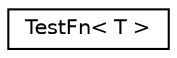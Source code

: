 digraph "Graphical Class Hierarchy"
{
  edge [fontname="Helvetica",fontsize="10",labelfontname="Helvetica",labelfontsize="10"];
  node [fontname="Helvetica",fontsize="10",shape=record];
  rankdir="LR";
  Node0 [label="TestFn\< T \>",height=0.2,width=0.4,color="black", fillcolor="white", style="filled",URL="$struct_test_fn.html"];
}
